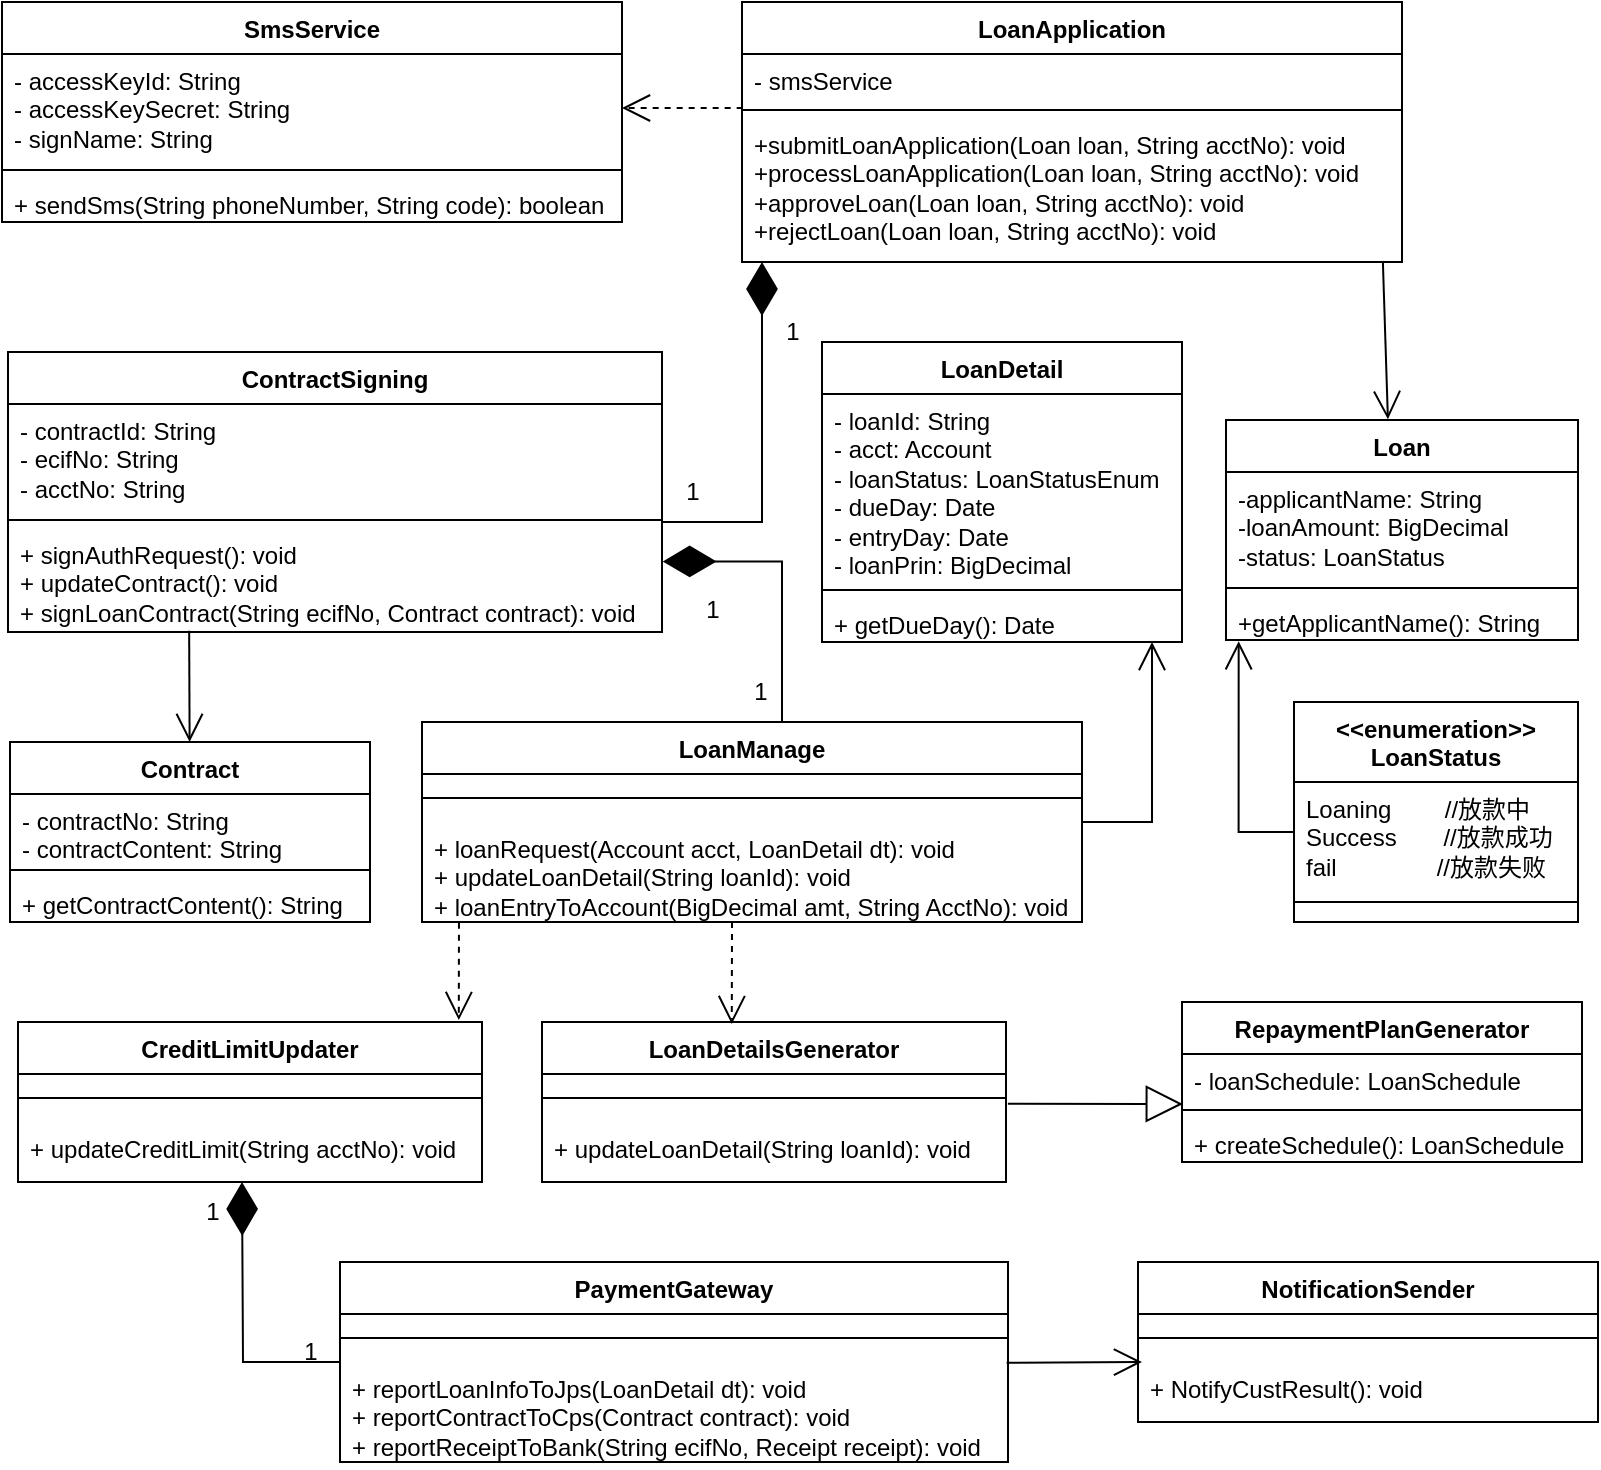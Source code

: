<mxfile version="21.6.9" type="github">
  <diagram name="第 1 页" id="nKMNy7rmY0BYhBbHpXy7">
    <mxGraphModel dx="1173" dy="-397" grid="1" gridSize="10" guides="1" tooltips="1" connect="1" arrows="1" fold="1" page="1" pageScale="1" pageWidth="827" pageHeight="1169" math="0" shadow="0">
      <root>
        <mxCell id="0" />
        <mxCell id="1" parent="0" />
        <mxCell id="qD2snZjW_cTirT2BQNeW-1" value="SmsService" style="swimlane;fontStyle=1;align=center;verticalAlign=top;childLayout=stackLayout;horizontal=1;startSize=26;horizontalStack=0;resizeParent=1;resizeParentMax=0;resizeLast=0;collapsible=1;marginBottom=0;whiteSpace=wrap;html=1;" vertex="1" parent="1">
          <mxGeometry x="20" y="1450" width="310" height="110" as="geometry" />
        </mxCell>
        <mxCell id="qD2snZjW_cTirT2BQNeW-2" value="-&amp;nbsp;accessKeyId: String&lt;br&gt;-&amp;nbsp;accessKeySecret: String&lt;br&gt;-&amp;nbsp;signName: String" style="text;strokeColor=none;fillColor=none;align=left;verticalAlign=top;spacingLeft=4;spacingRight=4;overflow=hidden;rotatable=0;points=[[0,0.5],[1,0.5]];portConstraint=eastwest;whiteSpace=wrap;html=1;" vertex="1" parent="qD2snZjW_cTirT2BQNeW-1">
          <mxGeometry y="26" width="310" height="54" as="geometry" />
        </mxCell>
        <mxCell id="qD2snZjW_cTirT2BQNeW-3" value="" style="line;strokeWidth=1;fillColor=none;align=left;verticalAlign=middle;spacingTop=-1;spacingLeft=3;spacingRight=3;rotatable=0;labelPosition=right;points=[];portConstraint=eastwest;strokeColor=inherit;" vertex="1" parent="qD2snZjW_cTirT2BQNeW-1">
          <mxGeometry y="80" width="310" height="8" as="geometry" />
        </mxCell>
        <mxCell id="qD2snZjW_cTirT2BQNeW-4" value="+&amp;nbsp;sendSms(String phoneNumber, String code): boolean" style="text;strokeColor=none;fillColor=none;align=left;verticalAlign=top;spacingLeft=4;spacingRight=4;overflow=hidden;rotatable=0;points=[[0,0.5],[1,0.5]];portConstraint=eastwest;whiteSpace=wrap;html=1;" vertex="1" parent="qD2snZjW_cTirT2BQNeW-1">
          <mxGeometry y="88" width="310" height="22" as="geometry" />
        </mxCell>
        <mxCell id="qD2snZjW_cTirT2BQNeW-8" value="LoanApplication" style="swimlane;fontStyle=1;align=center;verticalAlign=top;childLayout=stackLayout;horizontal=1;startSize=26;horizontalStack=0;resizeParent=1;resizeParentMax=0;resizeLast=0;collapsible=1;marginBottom=0;whiteSpace=wrap;html=1;" vertex="1" parent="1">
          <mxGeometry x="390" y="1450" width="330" height="130" as="geometry" />
        </mxCell>
        <mxCell id="qD2snZjW_cTirT2BQNeW-9" value="- smsService" style="text;strokeColor=none;fillColor=none;align=left;verticalAlign=top;spacingLeft=4;spacingRight=4;overflow=hidden;rotatable=0;points=[[0,0.5],[1,0.5]];portConstraint=eastwest;whiteSpace=wrap;html=1;" vertex="1" parent="qD2snZjW_cTirT2BQNeW-8">
          <mxGeometry y="26" width="330" height="24" as="geometry" />
        </mxCell>
        <mxCell id="qD2snZjW_cTirT2BQNeW-10" value="" style="line;strokeWidth=1;fillColor=none;align=left;verticalAlign=middle;spacingTop=-1;spacingLeft=3;spacingRight=3;rotatable=0;labelPosition=right;points=[];portConstraint=eastwest;strokeColor=inherit;" vertex="1" parent="qD2snZjW_cTirT2BQNeW-8">
          <mxGeometry y="50" width="330" height="8" as="geometry" />
        </mxCell>
        <mxCell id="qD2snZjW_cTirT2BQNeW-11" value="+submitLoanApplication(Loan loan, String acctNo): void&lt;br style=&quot;border-color: var(--border-color);&quot;&gt;+processLoanApplication(Loan loan, String acctNo): void&lt;br style=&quot;border-color: var(--border-color);&quot;&gt;+approveLoan(Loan loan, String acctNo): void&lt;br style=&quot;border-color: var(--border-color);&quot;&gt;+rejectLoan(Loan loan, String acctNo): void" style="text;strokeColor=none;fillColor=none;align=left;verticalAlign=top;spacingLeft=4;spacingRight=4;overflow=hidden;rotatable=0;points=[[0,0.5],[1,0.5]];portConstraint=eastwest;whiteSpace=wrap;html=1;" vertex="1" parent="qD2snZjW_cTirT2BQNeW-8">
          <mxGeometry y="58" width="330" height="72" as="geometry" />
        </mxCell>
        <mxCell id="qD2snZjW_cTirT2BQNeW-12" value="" style="endArrow=open;endSize=12;dashed=1;html=1;rounded=0;entryX=1;entryY=0.5;entryDx=0;entryDy=0;exitX=0.001;exitY=0.375;exitDx=0;exitDy=0;exitPerimeter=0;" edge="1" parent="1" source="qD2snZjW_cTirT2BQNeW-10" target="qD2snZjW_cTirT2BQNeW-2">
          <mxGeometry width="160" relative="1" as="geometry">
            <mxPoint x="420" y="1523" as="sourcePoint" />
            <mxPoint x="480" y="1650" as="targetPoint" />
          </mxGeometry>
        </mxCell>
        <mxCell id="qD2snZjW_cTirT2BQNeW-13" value="Loan" style="swimlane;fontStyle=1;align=center;verticalAlign=top;childLayout=stackLayout;horizontal=1;startSize=26;horizontalStack=0;resizeParent=1;resizeParentMax=0;resizeLast=0;collapsible=1;marginBottom=0;whiteSpace=wrap;html=1;" vertex="1" parent="1">
          <mxGeometry x="632" y="1659" width="176" height="110" as="geometry" />
        </mxCell>
        <mxCell id="qD2snZjW_cTirT2BQNeW-14" value="-applicantName: String&lt;br&gt;-loanAmount: BigDecimal&lt;br&gt;-status: LoanStatus" style="text;strokeColor=none;fillColor=none;align=left;verticalAlign=top;spacingLeft=4;spacingRight=4;overflow=hidden;rotatable=0;points=[[0,0.5],[1,0.5]];portConstraint=eastwest;whiteSpace=wrap;html=1;" vertex="1" parent="qD2snZjW_cTirT2BQNeW-13">
          <mxGeometry y="26" width="176" height="54" as="geometry" />
        </mxCell>
        <mxCell id="qD2snZjW_cTirT2BQNeW-15" value="" style="line;strokeWidth=1;fillColor=none;align=left;verticalAlign=middle;spacingTop=-1;spacingLeft=3;spacingRight=3;rotatable=0;labelPosition=right;points=[];portConstraint=eastwest;strokeColor=inherit;" vertex="1" parent="qD2snZjW_cTirT2BQNeW-13">
          <mxGeometry y="80" width="176" height="8" as="geometry" />
        </mxCell>
        <mxCell id="qD2snZjW_cTirT2BQNeW-16" value="+getApplicantName(): String" style="text;strokeColor=none;fillColor=none;align=left;verticalAlign=top;spacingLeft=4;spacingRight=4;overflow=hidden;rotatable=0;points=[[0,0.5],[1,0.5]];portConstraint=eastwest;whiteSpace=wrap;html=1;" vertex="1" parent="qD2snZjW_cTirT2BQNeW-13">
          <mxGeometry y="88" width="176" height="22" as="geometry" />
        </mxCell>
        <mxCell id="qD2snZjW_cTirT2BQNeW-17" value="" style="endArrow=open;endFill=1;endSize=12;html=1;rounded=0;entryX=0.46;entryY=-0.003;entryDx=0;entryDy=0;entryPerimeter=0;exitX=0.971;exitY=0.995;exitDx=0;exitDy=0;exitPerimeter=0;" edge="1" parent="1" source="qD2snZjW_cTirT2BQNeW-11" target="qD2snZjW_cTirT2BQNeW-13">
          <mxGeometry width="160" relative="1" as="geometry">
            <mxPoint x="710" y="1600" as="sourcePoint" />
            <mxPoint x="910" y="1640" as="targetPoint" />
          </mxGeometry>
        </mxCell>
        <mxCell id="qD2snZjW_cTirT2BQNeW-18" value="&lt;b style=&quot;border-color: var(--border-color);&quot;&gt;&amp;lt;&amp;lt;enumeration&amp;gt;&amp;gt;&lt;br style=&quot;border-color: var(--border-color);&quot;&gt;LoanStatus&lt;br&gt;&lt;/b&gt;" style="swimlane;fontStyle=1;align=center;verticalAlign=top;childLayout=stackLayout;horizontal=1;startSize=40;horizontalStack=0;resizeParent=1;resizeParentMax=0;resizeLast=0;collapsible=1;marginBottom=0;whiteSpace=wrap;html=1;" vertex="1" parent="1">
          <mxGeometry x="666" y="1800" width="142" height="110" as="geometry" />
        </mxCell>
        <mxCell id="qD2snZjW_cTirT2BQNeW-19" value="Loaning&amp;nbsp; &amp;nbsp; &amp;nbsp; &amp;nbsp; //放款中&lt;br&gt;Success&amp;nbsp; &amp;nbsp; &amp;nbsp; &amp;nbsp;//放款成功&lt;br&gt;fail&amp;nbsp; &amp;nbsp; &amp;nbsp; &amp;nbsp; &amp;nbsp; &amp;nbsp; &amp;nbsp; &amp;nbsp;//放款失败" style="text;strokeColor=none;fillColor=none;align=left;verticalAlign=top;spacingLeft=4;spacingRight=4;overflow=hidden;rotatable=0;points=[[0,0.5],[1,0.5]];portConstraint=eastwest;whiteSpace=wrap;html=1;" vertex="1" parent="qD2snZjW_cTirT2BQNeW-18">
          <mxGeometry y="40" width="142" height="50" as="geometry" />
        </mxCell>
        <mxCell id="qD2snZjW_cTirT2BQNeW-20" value="" style="line;strokeWidth=1;fillColor=none;align=left;verticalAlign=middle;spacingTop=-1;spacingLeft=3;spacingRight=3;rotatable=0;labelPosition=right;points=[];portConstraint=eastwest;strokeColor=inherit;" vertex="1" parent="qD2snZjW_cTirT2BQNeW-18">
          <mxGeometry y="90" width="142" height="20" as="geometry" />
        </mxCell>
        <mxCell id="qD2snZjW_cTirT2BQNeW-22" value="ContractSigning" style="swimlane;fontStyle=1;align=center;verticalAlign=top;childLayout=stackLayout;horizontal=1;startSize=26;horizontalStack=0;resizeParent=1;resizeParentMax=0;resizeLast=0;collapsible=1;marginBottom=0;whiteSpace=wrap;html=1;" vertex="1" parent="1">
          <mxGeometry x="23" y="1625" width="327" height="140" as="geometry" />
        </mxCell>
        <mxCell id="qD2snZjW_cTirT2BQNeW-23" value="-&amp;nbsp;contractId: String&lt;br&gt;-&amp;nbsp;ecifNo: String&lt;br&gt;-&amp;nbsp;acctNo: String" style="text;strokeColor=none;fillColor=none;align=left;verticalAlign=top;spacingLeft=4;spacingRight=4;overflow=hidden;rotatable=0;points=[[0,0.5],[1,0.5]];portConstraint=eastwest;whiteSpace=wrap;html=1;" vertex="1" parent="qD2snZjW_cTirT2BQNeW-22">
          <mxGeometry y="26" width="327" height="54" as="geometry" />
        </mxCell>
        <mxCell id="qD2snZjW_cTirT2BQNeW-24" value="" style="line;strokeWidth=1;fillColor=none;align=left;verticalAlign=middle;spacingTop=-1;spacingLeft=3;spacingRight=3;rotatable=0;labelPosition=right;points=[];portConstraint=eastwest;strokeColor=inherit;" vertex="1" parent="qD2snZjW_cTirT2BQNeW-22">
          <mxGeometry y="80" width="327" height="8" as="geometry" />
        </mxCell>
        <mxCell id="qD2snZjW_cTirT2BQNeW-25" value="+ signAuthRequest(): void&lt;br style=&quot;border-color: var(--border-color);&quot;&gt;+ updateContract(): void&lt;br style=&quot;border-color: var(--border-color);&quot;&gt;+ signLoanContract(String ecifNo, Contract contract): void" style="text;strokeColor=none;fillColor=none;align=left;verticalAlign=top;spacingLeft=4;spacingRight=4;overflow=hidden;rotatable=0;points=[[0,0.5],[1,0.5]];portConstraint=eastwest;whiteSpace=wrap;html=1;" vertex="1" parent="qD2snZjW_cTirT2BQNeW-22">
          <mxGeometry y="88" width="327" height="52" as="geometry" />
        </mxCell>
        <mxCell id="qD2snZjW_cTirT2BQNeW-26" value="" style="endArrow=diamondThin;endFill=1;endSize=24;html=1;rounded=0;edgeStyle=orthogonalEdgeStyle;" edge="1" parent="1" target="qD2snZjW_cTirT2BQNeW-11">
          <mxGeometry width="160" relative="1" as="geometry">
            <mxPoint x="350" y="1710" as="sourcePoint" />
            <mxPoint x="510" y="1710" as="targetPoint" />
            <Array as="points">
              <mxPoint x="400" y="1710" />
            </Array>
          </mxGeometry>
        </mxCell>
        <mxCell id="qD2snZjW_cTirT2BQNeW-27" value="1" style="text;html=1;align=center;verticalAlign=middle;resizable=0;points=[];autosize=1;strokeColor=none;fillColor=none;" vertex="1" parent="1">
          <mxGeometry x="350" y="1680" width="30" height="30" as="geometry" />
        </mxCell>
        <mxCell id="qD2snZjW_cTirT2BQNeW-28" value="1" style="text;html=1;align=center;verticalAlign=middle;resizable=0;points=[];autosize=1;strokeColor=none;fillColor=none;" vertex="1" parent="1">
          <mxGeometry x="400" y="1600" width="30" height="30" as="geometry" />
        </mxCell>
        <mxCell id="qD2snZjW_cTirT2BQNeW-29" value="Contract" style="swimlane;fontStyle=1;align=center;verticalAlign=top;childLayout=stackLayout;horizontal=1;startSize=26;horizontalStack=0;resizeParent=1;resizeParentMax=0;resizeLast=0;collapsible=1;marginBottom=0;whiteSpace=wrap;html=1;" vertex="1" parent="1">
          <mxGeometry x="24" y="1820" width="180" height="90" as="geometry" />
        </mxCell>
        <mxCell id="qD2snZjW_cTirT2BQNeW-30" value="- contractNo: String&lt;br&gt;- contractContent: String" style="text;strokeColor=none;fillColor=none;align=left;verticalAlign=top;spacingLeft=4;spacingRight=4;overflow=hidden;rotatable=0;points=[[0,0.5],[1,0.5]];portConstraint=eastwest;whiteSpace=wrap;html=1;" vertex="1" parent="qD2snZjW_cTirT2BQNeW-29">
          <mxGeometry y="26" width="180" height="34" as="geometry" />
        </mxCell>
        <mxCell id="qD2snZjW_cTirT2BQNeW-31" value="" style="line;strokeWidth=1;fillColor=none;align=left;verticalAlign=middle;spacingTop=-1;spacingLeft=3;spacingRight=3;rotatable=0;labelPosition=right;points=[];portConstraint=eastwest;strokeColor=inherit;" vertex="1" parent="qD2snZjW_cTirT2BQNeW-29">
          <mxGeometry y="60" width="180" height="8" as="geometry" />
        </mxCell>
        <mxCell id="qD2snZjW_cTirT2BQNeW-32" value="+ getContractContent(): String" style="text;strokeColor=none;fillColor=none;align=left;verticalAlign=top;spacingLeft=4;spacingRight=4;overflow=hidden;rotatable=0;points=[[0,0.5],[1,0.5]];portConstraint=eastwest;whiteSpace=wrap;html=1;" vertex="1" parent="qD2snZjW_cTirT2BQNeW-29">
          <mxGeometry y="68" width="180" height="22" as="geometry" />
        </mxCell>
        <mxCell id="qD2snZjW_cTirT2BQNeW-33" value="" style="endArrow=open;endFill=1;endSize=12;html=1;rounded=0;exitX=0.277;exitY=0.988;exitDx=0;exitDy=0;exitPerimeter=0;" edge="1" parent="1" source="qD2snZjW_cTirT2BQNeW-25" target="qD2snZjW_cTirT2BQNeW-29">
          <mxGeometry width="160" relative="1" as="geometry">
            <mxPoint x="250" y="1810" as="sourcePoint" />
            <mxPoint x="410" y="1810" as="targetPoint" />
          </mxGeometry>
        </mxCell>
        <mxCell id="qD2snZjW_cTirT2BQNeW-34" value="LoanManage" style="swimlane;fontStyle=1;align=center;verticalAlign=top;childLayout=stackLayout;horizontal=1;startSize=26;horizontalStack=0;resizeParent=1;resizeParentMax=0;resizeLast=0;collapsible=1;marginBottom=0;whiteSpace=wrap;html=1;" vertex="1" parent="1">
          <mxGeometry x="230" y="1810" width="330" height="100" as="geometry" />
        </mxCell>
        <mxCell id="qD2snZjW_cTirT2BQNeW-35" value="" style="line;strokeWidth=1;fillColor=none;align=left;verticalAlign=middle;spacingTop=-1;spacingLeft=3;spacingRight=3;rotatable=0;labelPosition=right;points=[];portConstraint=eastwest;strokeColor=inherit;" vertex="1" parent="qD2snZjW_cTirT2BQNeW-34">
          <mxGeometry y="26" width="330" height="24" as="geometry" />
        </mxCell>
        <mxCell id="qD2snZjW_cTirT2BQNeW-36" value="+ loanRequest(Account acct, LoanDetail dt): void&lt;br&gt;+ updateLoanDetail(String loanId): void&lt;br&gt;+ loanEntryToAccount(BigDecimal amt, String AcctNo): void" style="text;strokeColor=none;fillColor=none;align=left;verticalAlign=top;spacingLeft=4;spacingRight=4;overflow=hidden;rotatable=0;points=[[0,0.5],[1,0.5]];portConstraint=eastwest;whiteSpace=wrap;html=1;" vertex="1" parent="qD2snZjW_cTirT2BQNeW-34">
          <mxGeometry y="50" width="330" height="50" as="geometry" />
        </mxCell>
        <mxCell id="qD2snZjW_cTirT2BQNeW-37" value="" style="endArrow=diamondThin;endFill=1;endSize=24;html=1;rounded=0;entryX=1.001;entryY=0.322;entryDx=0;entryDy=0;entryPerimeter=0;edgeStyle=orthogonalEdgeStyle;" edge="1" parent="1" target="qD2snZjW_cTirT2BQNeW-25">
          <mxGeometry width="160" relative="1" as="geometry">
            <mxPoint x="410" y="1810" as="sourcePoint" />
            <mxPoint x="560" y="1790" as="targetPoint" />
            <Array as="points">
              <mxPoint x="410" y="1810" />
              <mxPoint x="410" y="1740" />
            </Array>
          </mxGeometry>
        </mxCell>
        <mxCell id="qD2snZjW_cTirT2BQNeW-38" value="1" style="text;html=1;align=center;verticalAlign=middle;resizable=0;points=[];autosize=1;strokeColor=none;fillColor=none;" vertex="1" parent="1">
          <mxGeometry x="360" y="1739" width="30" height="30" as="geometry" />
        </mxCell>
        <mxCell id="qD2snZjW_cTirT2BQNeW-40" value="1" style="text;html=1;align=center;verticalAlign=middle;resizable=0;points=[];autosize=1;strokeColor=none;fillColor=none;" vertex="1" parent="1">
          <mxGeometry x="384" y="1780" width="30" height="30" as="geometry" />
        </mxCell>
        <mxCell id="qD2snZjW_cTirT2BQNeW-46" value="LoanDetail" style="swimlane;fontStyle=1;align=center;verticalAlign=top;childLayout=stackLayout;horizontal=1;startSize=26;horizontalStack=0;resizeParent=1;resizeParentMax=0;resizeLast=0;collapsible=1;marginBottom=0;whiteSpace=wrap;html=1;" vertex="1" parent="1">
          <mxGeometry x="430" y="1620" width="180" height="150" as="geometry" />
        </mxCell>
        <mxCell id="qD2snZjW_cTirT2BQNeW-47" value="- loanId: String&lt;br&gt;- acct: Account&lt;br&gt;- loanStatus: LoanStatusEnum&lt;br&gt;- dueDay: Date&lt;br&gt;- entryDay: Date&lt;br&gt;- loanPrin: BigDecimal" style="text;strokeColor=none;fillColor=none;align=left;verticalAlign=top;spacingLeft=4;spacingRight=4;overflow=hidden;rotatable=0;points=[[0,0.5],[1,0.5]];portConstraint=eastwest;whiteSpace=wrap;html=1;" vertex="1" parent="qD2snZjW_cTirT2BQNeW-46">
          <mxGeometry y="26" width="180" height="94" as="geometry" />
        </mxCell>
        <mxCell id="qD2snZjW_cTirT2BQNeW-48" value="" style="line;strokeWidth=1;fillColor=none;align=left;verticalAlign=middle;spacingTop=-1;spacingLeft=3;spacingRight=3;rotatable=0;labelPosition=right;points=[];portConstraint=eastwest;strokeColor=inherit;" vertex="1" parent="qD2snZjW_cTirT2BQNeW-46">
          <mxGeometry y="120" width="180" height="8" as="geometry" />
        </mxCell>
        <mxCell id="qD2snZjW_cTirT2BQNeW-49" value="+ getDueDay(): Date" style="text;strokeColor=none;fillColor=none;align=left;verticalAlign=top;spacingLeft=4;spacingRight=4;overflow=hidden;rotatable=0;points=[[0,0.5],[1,0.5]];portConstraint=eastwest;whiteSpace=wrap;html=1;" vertex="1" parent="qD2snZjW_cTirT2BQNeW-46">
          <mxGeometry y="128" width="180" height="22" as="geometry" />
        </mxCell>
        <mxCell id="qD2snZjW_cTirT2BQNeW-50" value="" style="endArrow=open;endFill=1;endSize=12;html=1;rounded=0;edgeStyle=orthogonalEdgeStyle;" edge="1" parent="1" target="qD2snZjW_cTirT2BQNeW-49">
          <mxGeometry width="160" relative="1" as="geometry">
            <mxPoint x="560" y="1860" as="sourcePoint" />
            <mxPoint x="720" y="1860" as="targetPoint" />
            <Array as="points">
              <mxPoint x="595" y="1860" />
            </Array>
          </mxGeometry>
        </mxCell>
        <mxCell id="qD2snZjW_cTirT2BQNeW-53" value="" style="endArrow=open;endFill=1;endSize=12;html=1;rounded=0;exitX=0;exitY=0.5;exitDx=0;exitDy=0;edgeStyle=orthogonalEdgeStyle;entryX=0.036;entryY=1.03;entryDx=0;entryDy=0;entryPerimeter=0;" edge="1" parent="1" source="qD2snZjW_cTirT2BQNeW-19" target="qD2snZjW_cTirT2BQNeW-16">
          <mxGeometry width="160" relative="1" as="geometry">
            <mxPoint x="550" y="2010" as="sourcePoint" />
            <mxPoint x="638" y="1800" as="targetPoint" />
            <Array as="points">
              <mxPoint x="638" y="1865" />
            </Array>
          </mxGeometry>
        </mxCell>
        <mxCell id="qD2snZjW_cTirT2BQNeW-54" value="CreditLimitUpdater" style="swimlane;fontStyle=1;align=center;verticalAlign=top;childLayout=stackLayout;horizontal=1;startSize=26;horizontalStack=0;resizeParent=1;resizeParentMax=0;resizeLast=0;collapsible=1;marginBottom=0;whiteSpace=wrap;html=1;" vertex="1" parent="1">
          <mxGeometry x="28" y="1960" width="232" height="80" as="geometry" />
        </mxCell>
        <mxCell id="qD2snZjW_cTirT2BQNeW-55" value="" style="line;strokeWidth=1;fillColor=none;align=left;verticalAlign=middle;spacingTop=-1;spacingLeft=3;spacingRight=3;rotatable=0;labelPosition=right;points=[];portConstraint=eastwest;strokeColor=inherit;" vertex="1" parent="qD2snZjW_cTirT2BQNeW-54">
          <mxGeometry y="26" width="232" height="24" as="geometry" />
        </mxCell>
        <mxCell id="qD2snZjW_cTirT2BQNeW-56" value="+ updateCreditLimit(String acctNo): void" style="text;strokeColor=none;fillColor=none;align=left;verticalAlign=top;spacingLeft=4;spacingRight=4;overflow=hidden;rotatable=0;points=[[0,0.5],[1,0.5]];portConstraint=eastwest;whiteSpace=wrap;html=1;" vertex="1" parent="qD2snZjW_cTirT2BQNeW-54">
          <mxGeometry y="50" width="232" height="30" as="geometry" />
        </mxCell>
        <mxCell id="qD2snZjW_cTirT2BQNeW-58" value="" style="endArrow=open;endSize=12;dashed=1;html=1;rounded=0;exitX=0.056;exitY=1.007;exitDx=0;exitDy=0;exitPerimeter=0;entryX=0.95;entryY=-0.012;entryDx=0;entryDy=0;entryPerimeter=0;" edge="1" parent="1" source="qD2snZjW_cTirT2BQNeW-36" target="qD2snZjW_cTirT2BQNeW-54">
          <mxGeometry width="160" relative="1" as="geometry">
            <mxPoint x="320" y="1970" as="sourcePoint" />
            <mxPoint x="480" y="1970" as="targetPoint" />
          </mxGeometry>
        </mxCell>
        <mxCell id="qD2snZjW_cTirT2BQNeW-59" value="LoanDetailsGenerator" style="swimlane;fontStyle=1;align=center;verticalAlign=top;childLayout=stackLayout;horizontal=1;startSize=26;horizontalStack=0;resizeParent=1;resizeParentMax=0;resizeLast=0;collapsible=1;marginBottom=0;whiteSpace=wrap;html=1;" vertex="1" parent="1">
          <mxGeometry x="290" y="1960" width="232" height="80" as="geometry" />
        </mxCell>
        <mxCell id="qD2snZjW_cTirT2BQNeW-60" value="" style="line;strokeWidth=1;fillColor=none;align=left;verticalAlign=middle;spacingTop=-1;spacingLeft=3;spacingRight=3;rotatable=0;labelPosition=right;points=[];portConstraint=eastwest;strokeColor=inherit;" vertex="1" parent="qD2snZjW_cTirT2BQNeW-59">
          <mxGeometry y="26" width="232" height="24" as="geometry" />
        </mxCell>
        <mxCell id="qD2snZjW_cTirT2BQNeW-61" value="+ updateLoanDetail(String loanId): void" style="text;strokeColor=none;fillColor=none;align=left;verticalAlign=top;spacingLeft=4;spacingRight=4;overflow=hidden;rotatable=0;points=[[0,0.5],[1,0.5]];portConstraint=eastwest;whiteSpace=wrap;html=1;" vertex="1" parent="qD2snZjW_cTirT2BQNeW-59">
          <mxGeometry y="50" width="232" height="30" as="geometry" />
        </mxCell>
        <mxCell id="qD2snZjW_cTirT2BQNeW-62" value="" style="endArrow=open;endSize=12;dashed=1;html=1;rounded=0;entryX=0.409;entryY=0.013;entryDx=0;entryDy=0;entryPerimeter=0;" edge="1" parent="1" target="qD2snZjW_cTirT2BQNeW-59">
          <mxGeometry width="160" relative="1" as="geometry">
            <mxPoint x="385" y="1910" as="sourcePoint" />
            <mxPoint x="700" y="1930" as="targetPoint" />
          </mxGeometry>
        </mxCell>
        <mxCell id="qD2snZjW_cTirT2BQNeW-67" value="RepaymentPlanGenerator" style="swimlane;fontStyle=1;align=center;verticalAlign=top;childLayout=stackLayout;horizontal=1;startSize=26;horizontalStack=0;resizeParent=1;resizeParentMax=0;resizeLast=0;collapsible=1;marginBottom=0;whiteSpace=wrap;html=1;" vertex="1" parent="1">
          <mxGeometry x="610" y="1950" width="200" height="80" as="geometry" />
        </mxCell>
        <mxCell id="qD2snZjW_cTirT2BQNeW-68" value="- loanSchedule: LoanSchedule&lt;br&gt;" style="text;strokeColor=none;fillColor=none;align=left;verticalAlign=top;spacingLeft=4;spacingRight=4;overflow=hidden;rotatable=0;points=[[0,0.5],[1,0.5]];portConstraint=eastwest;whiteSpace=wrap;html=1;" vertex="1" parent="qD2snZjW_cTirT2BQNeW-67">
          <mxGeometry y="26" width="200" height="24" as="geometry" />
        </mxCell>
        <mxCell id="qD2snZjW_cTirT2BQNeW-69" value="" style="line;strokeWidth=1;fillColor=none;align=left;verticalAlign=middle;spacingTop=-1;spacingLeft=3;spacingRight=3;rotatable=0;labelPosition=right;points=[];portConstraint=eastwest;strokeColor=inherit;" vertex="1" parent="qD2snZjW_cTirT2BQNeW-67">
          <mxGeometry y="50" width="200" height="8" as="geometry" />
        </mxCell>
        <mxCell id="qD2snZjW_cTirT2BQNeW-70" value="+ createSchedule(): LoanSchedule" style="text;strokeColor=none;fillColor=none;align=left;verticalAlign=top;spacingLeft=4;spacingRight=4;overflow=hidden;rotatable=0;points=[[0,0.5],[1,0.5]];portConstraint=eastwest;whiteSpace=wrap;html=1;" vertex="1" parent="qD2snZjW_cTirT2BQNeW-67">
          <mxGeometry y="58" width="200" height="22" as="geometry" />
        </mxCell>
        <mxCell id="qD2snZjW_cTirT2BQNeW-71" value="" style="endArrow=block;endSize=16;endFill=0;html=1;rounded=0;exitX=1.004;exitY=0.619;exitDx=0;exitDy=0;exitPerimeter=0;entryX=0.002;entryY=0.125;entryDx=0;entryDy=0;entryPerimeter=0;" edge="1" parent="1" source="qD2snZjW_cTirT2BQNeW-60" target="qD2snZjW_cTirT2BQNeW-69">
          <mxGeometry width="160" relative="1" as="geometry">
            <mxPoint x="540" y="2010" as="sourcePoint" />
            <mxPoint x="610" y="2010" as="targetPoint" />
          </mxGeometry>
        </mxCell>
        <mxCell id="qD2snZjW_cTirT2BQNeW-72" value="PaymentGateway" style="swimlane;fontStyle=1;align=center;verticalAlign=top;childLayout=stackLayout;horizontal=1;startSize=26;horizontalStack=0;resizeParent=1;resizeParentMax=0;resizeLast=0;collapsible=1;marginBottom=0;whiteSpace=wrap;html=1;" vertex="1" parent="1">
          <mxGeometry x="189" y="2080" width="334" height="100" as="geometry" />
        </mxCell>
        <mxCell id="qD2snZjW_cTirT2BQNeW-73" value="" style="line;strokeWidth=1;fillColor=none;align=left;verticalAlign=middle;spacingTop=-1;spacingLeft=3;spacingRight=3;rotatable=0;labelPosition=right;points=[];portConstraint=eastwest;strokeColor=inherit;" vertex="1" parent="qD2snZjW_cTirT2BQNeW-72">
          <mxGeometry y="26" width="334" height="24" as="geometry" />
        </mxCell>
        <mxCell id="qD2snZjW_cTirT2BQNeW-74" value="+ reportLoanInfoToJps(LoanDetail dt): void&lt;br&gt;+ reportContractToCps(Contract contract): void&lt;br&gt;+ reportReceiptToBank(String ecifNo, Receipt receipt): void" style="text;strokeColor=none;fillColor=none;align=left;verticalAlign=top;spacingLeft=4;spacingRight=4;overflow=hidden;rotatable=0;points=[[0,0.5],[1,0.5]];portConstraint=eastwest;whiteSpace=wrap;html=1;" vertex="1" parent="qD2snZjW_cTirT2BQNeW-72">
          <mxGeometry y="50" width="334" height="50" as="geometry" />
        </mxCell>
        <mxCell id="qD2snZjW_cTirT2BQNeW-75" value="" style="endArrow=diamondThin;endFill=1;endSize=24;html=1;rounded=0;exitX=0;exitY=0.5;exitDx=0;exitDy=0;edgeStyle=orthogonalEdgeStyle;" edge="1" parent="1" source="qD2snZjW_cTirT2BQNeW-72">
          <mxGeometry width="160" relative="1" as="geometry">
            <mxPoint x="190" y="2110" as="sourcePoint" />
            <mxPoint x="140" y="2040" as="targetPoint" />
          </mxGeometry>
        </mxCell>
        <mxCell id="qD2snZjW_cTirT2BQNeW-76" value="1" style="text;html=1;align=center;verticalAlign=middle;resizable=0;points=[];autosize=1;strokeColor=none;fillColor=none;" vertex="1" parent="1">
          <mxGeometry x="110" y="2040" width="30" height="30" as="geometry" />
        </mxCell>
        <mxCell id="qD2snZjW_cTirT2BQNeW-77" value="1" style="text;html=1;align=center;verticalAlign=middle;resizable=0;points=[];autosize=1;strokeColor=none;fillColor=none;" vertex="1" parent="1">
          <mxGeometry x="159" y="2110" width="30" height="30" as="geometry" />
        </mxCell>
        <mxCell id="qD2snZjW_cTirT2BQNeW-78" value="NotificationSender" style="swimlane;fontStyle=1;align=center;verticalAlign=top;childLayout=stackLayout;horizontal=1;startSize=26;horizontalStack=0;resizeParent=1;resizeParentMax=0;resizeLast=0;collapsible=1;marginBottom=0;whiteSpace=wrap;html=1;" vertex="1" parent="1">
          <mxGeometry x="588" y="2080" width="230" height="80" as="geometry" />
        </mxCell>
        <mxCell id="qD2snZjW_cTirT2BQNeW-79" value="" style="line;strokeWidth=1;fillColor=none;align=left;verticalAlign=middle;spacingTop=-1;spacingLeft=3;spacingRight=3;rotatable=0;labelPosition=right;points=[];portConstraint=eastwest;strokeColor=inherit;" vertex="1" parent="qD2snZjW_cTirT2BQNeW-78">
          <mxGeometry y="26" width="230" height="24" as="geometry" />
        </mxCell>
        <mxCell id="qD2snZjW_cTirT2BQNeW-80" value="+ NotifyCustResult(): void" style="text;strokeColor=none;fillColor=none;align=left;verticalAlign=top;spacingLeft=4;spacingRight=4;overflow=hidden;rotatable=0;points=[[0,0.5],[1,0.5]];portConstraint=eastwest;whiteSpace=wrap;html=1;" vertex="1" parent="qD2snZjW_cTirT2BQNeW-78">
          <mxGeometry y="50" width="230" height="30" as="geometry" />
        </mxCell>
        <mxCell id="qD2snZjW_cTirT2BQNeW-81" value="" style="endArrow=open;endFill=1;endSize=12;html=1;rounded=0;exitX=0.998;exitY=0.007;exitDx=0;exitDy=0;exitPerimeter=0;" edge="1" parent="1" source="qD2snZjW_cTirT2BQNeW-74">
          <mxGeometry width="160" relative="1" as="geometry">
            <mxPoint x="530" y="2130" as="sourcePoint" />
            <mxPoint x="590" y="2130" as="targetPoint" />
          </mxGeometry>
        </mxCell>
      </root>
    </mxGraphModel>
  </diagram>
</mxfile>
